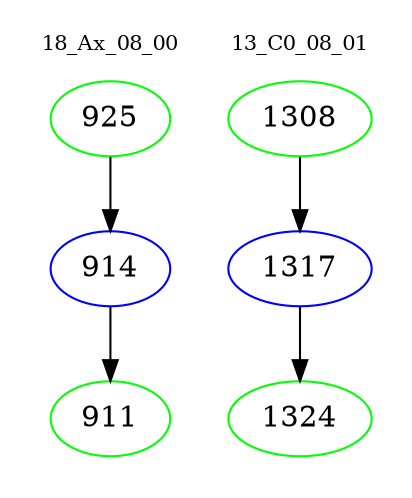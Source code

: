 digraph{
subgraph cluster_0 {
color = white
label = "18_Ax_08_00";
fontsize=10;
T0_925 [label="925", color="green"]
T0_925 -> T0_914 [color="black"]
T0_914 [label="914", color="blue"]
T0_914 -> T0_911 [color="black"]
T0_911 [label="911", color="green"]
}
subgraph cluster_1 {
color = white
label = "13_C0_08_01";
fontsize=10;
T1_1308 [label="1308", color="green"]
T1_1308 -> T1_1317 [color="black"]
T1_1317 [label="1317", color="blue"]
T1_1317 -> T1_1324 [color="black"]
T1_1324 [label="1324", color="green"]
}
}

